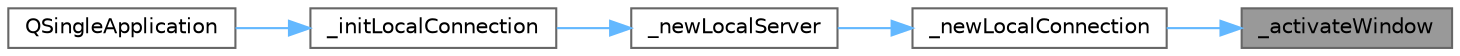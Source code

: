 digraph "_activateWindow"
{
 // LATEX_PDF_SIZE
  bgcolor="transparent";
  edge [fontname=Helvetica,fontsize=10,labelfontname=Helvetica,labelfontsize=10];
  node [fontname=Helvetica,fontsize=10,shape=box,height=0.2,width=0.4];
  rankdir="RL";
  Node1 [id="Node000001",label="_activateWindow",height=0.2,width=0.4,color="gray40", fillcolor="grey60", style="filled", fontcolor="black",tooltip="激活主窗口"];
  Node1 -> Node2 [id="edge1_Node000001_Node000002",dir="back",color="steelblue1",style="solid",tooltip=" "];
  Node2 [id="Node000002",label="_newLocalConnection",height=0.2,width=0.4,color="grey40", fillcolor="white", style="filled",URL="$class_q_single_application.html#aaa3b54c16855890ab1b863983da2d049",tooltip="处理新连接，激活主窗口"];
  Node2 -> Node3 [id="edge2_Node000002_Node000003",dir="back",color="steelblue1",style="solid",tooltip=" "];
  Node3 [id="Node000003",label="_newLocalServer",height=0.2,width=0.4,color="grey40", fillcolor="white", style="filled",URL="$class_q_single_application.html#a269e1a372bd7efb285ef5da550dad7d7",tooltip="创建本地 socket 服务器"];
  Node3 -> Node4 [id="edge3_Node000003_Node000004",dir="back",color="steelblue1",style="solid",tooltip=" "];
  Node4 [id="Node000004",label="_initLocalConnection",height=0.2,width=0.4,color="grey40", fillcolor="white", style="filled",URL="$class_q_single_application.html#afd55f6277775e4d2d2b30be2b2a833c7",tooltip="初始化本地连接，检测是否已有实例运行"];
  Node4 -> Node5 [id="edge4_Node000004_Node000005",dir="back",color="steelblue1",style="solid",tooltip=" "];
  Node5 [id="Node000005",label="QSingleApplication",height=0.2,width=0.4,color="grey40", fillcolor="white", style="filled",URL="$class_q_single_application.html#acafbeb1a610718181bbe7de6d1ae3cb3",tooltip=" "];
}
